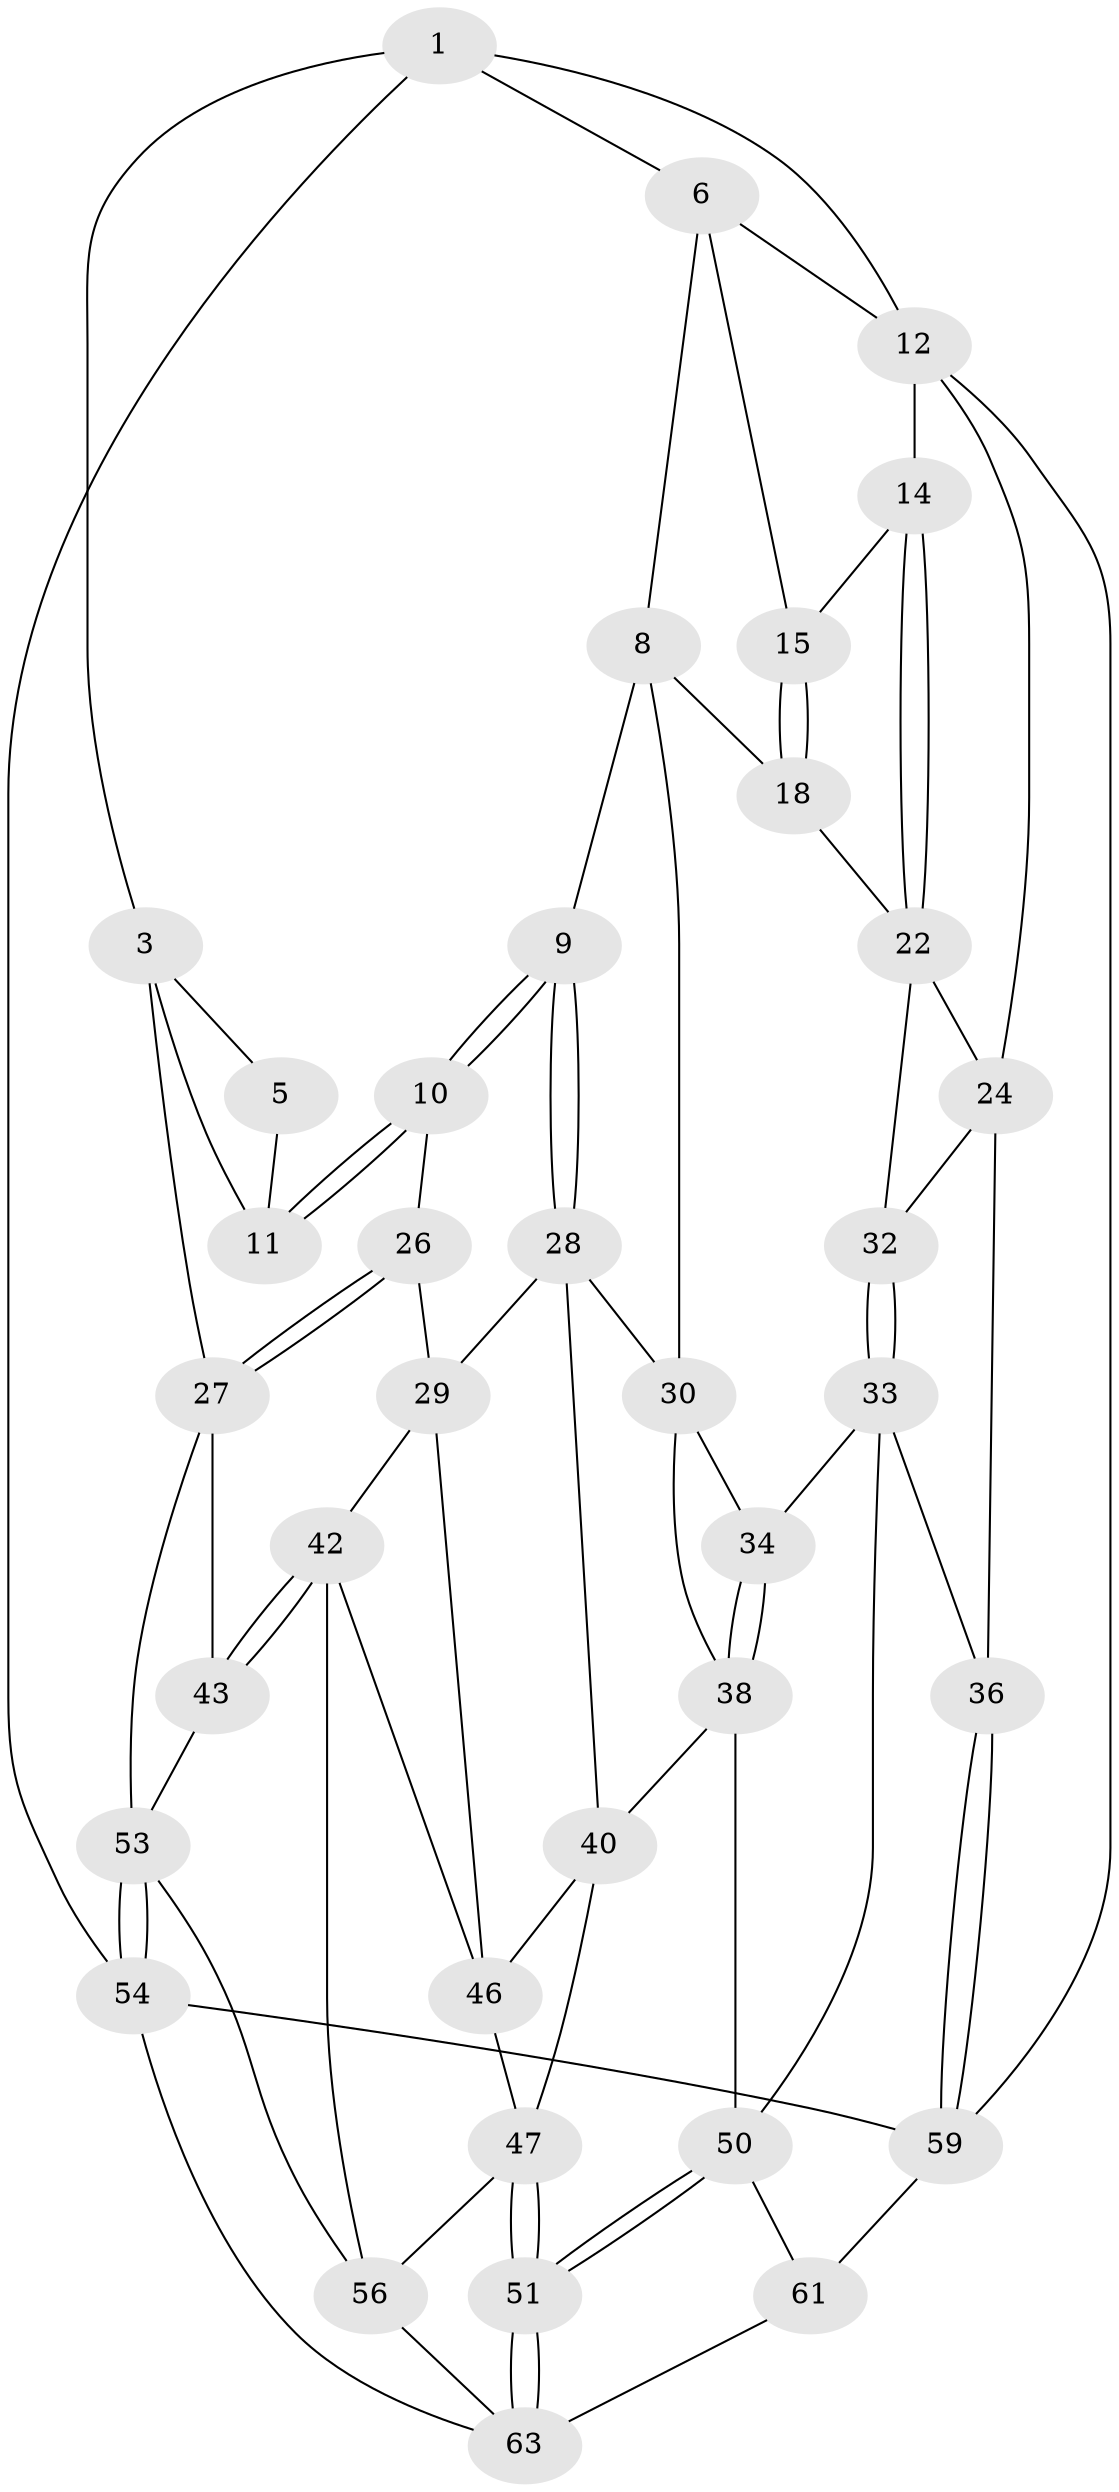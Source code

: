 // Generated by graph-tools (version 1.1) at 2025/24/03/03/25 07:24:33]
// undirected, 37 vertices, 81 edges
graph export_dot {
graph [start="1"]
  node [color=gray90,style=filled];
  1 [pos="+0.13520752042656223+0",super="+2"];
  3 [pos="+0+0.2625575191551643",super="+4"];
  5 [pos="+0.1027133116558996+0.0598627333495976"];
  6 [pos="+0.45449428300426836+0",super="+7"];
  8 [pos="+0.38389331157139683+0.14029642434409786",super="+20"];
  9 [pos="+0.36437283913489604+0.16423573008479808"];
  10 [pos="+0.3205670826113124+0.1729132947636484",super="+21"];
  11 [pos="+0.19744041734568482+0.14644571373629903",super="+17"];
  12 [pos="+0.8736166867555962+0",super="+13"];
  14 [pos="+0.8233751782956485+0.19404781931764886"];
  15 [pos="+0.8075043812428667+0.20049888859689452",super="+16"];
  18 [pos="+0.6556206543700689+0.347555890213701",super="+19"];
  22 [pos="+0.8392245483117523+0.2090214226480102",super="+23"];
  24 [pos="+1+0.3365748092019361",super="+25"];
  26 [pos="+0.1510739834234436+0.39117756257488484"];
  27 [pos="+0+0.5008263100969133",super="+44"];
  28 [pos="+0.39309452207159257+0.47149813942437896",super="+31"];
  29 [pos="+0.3673180861431795+0.4813451893490701",super="+41"];
  30 [pos="+0.5728493966119862+0.4641203329957791",super="+35"];
  32 [pos="+0.8448140294158551+0.46651471624208224"];
  33 [pos="+0.9032907277196411+0.5750130903913673",super="+37"];
  34 [pos="+0.8329164378817577+0.5933122288848733"];
  36 [pos="+1+0.6267658453283581"];
  38 [pos="+0.6503027532388206+0.75910952451138",super="+39"];
  40 [pos="+0.4876204532361324+0.6379204216519422",super="+45"];
  42 [pos="+0.15017081470612942+0.6882891343393128",super="+55"];
  43 [pos="+0.10404916196487737+0.6903067936046877"];
  46 [pos="+0.3285687788215213+0.7073214189596041",super="+49"];
  47 [pos="+0.4661102793448761+0.8724063977912341",super="+48"];
  50 [pos="+0.5901962857193639+0.8936085381010992",super="+52"];
  51 [pos="+0.5842087083947324+0.9054984629220119"];
  53 [pos="+0+0.909754464210339",super="+58"];
  54 [pos="+0+1"];
  56 [pos="+0.27260561876919903+0.9107725419425786",super="+57"];
  59 [pos="+1+1",super="+60"];
  61 [pos="+0.9006103122980013+0.8473271258303458",super="+62"];
  63 [pos="+0.5914496974297107+1",super="+64"];
  1 -- 6;
  1 -- 3;
  1 -- 54;
  1 -- 12;
  3 -- 27;
  3 -- 11;
  3 -- 5;
  5 -- 11;
  6 -- 12;
  6 -- 8;
  6 -- 15;
  8 -- 9;
  8 -- 18;
  8 -- 30;
  9 -- 10;
  9 -- 10;
  9 -- 28;
  9 -- 28;
  10 -- 11 [weight=2];
  10 -- 11;
  10 -- 26;
  12 -- 14;
  12 -- 24;
  12 -- 59;
  14 -- 15;
  14 -- 22;
  14 -- 22;
  15 -- 18 [weight=2];
  15 -- 18;
  18 -- 22;
  22 -- 32;
  22 -- 24;
  24 -- 36;
  24 -- 32;
  26 -- 27;
  26 -- 27;
  26 -- 29;
  27 -- 43;
  27 -- 53;
  28 -- 29;
  28 -- 40;
  28 -- 30;
  29 -- 42;
  29 -- 46;
  30 -- 38;
  30 -- 34;
  32 -- 33;
  32 -- 33;
  33 -- 34;
  33 -- 50;
  33 -- 36;
  34 -- 38;
  34 -- 38;
  36 -- 59;
  36 -- 59;
  38 -- 40;
  38 -- 50;
  40 -- 46;
  40 -- 47;
  42 -- 43;
  42 -- 43;
  42 -- 56;
  42 -- 46;
  43 -- 53;
  46 -- 47;
  47 -- 51;
  47 -- 51;
  47 -- 56;
  50 -- 51;
  50 -- 51;
  50 -- 61;
  51 -- 63;
  51 -- 63;
  53 -- 54;
  53 -- 54;
  53 -- 56;
  54 -- 59;
  54 -- 63;
  56 -- 63;
  59 -- 61 [weight=2];
  61 -- 63;
}
